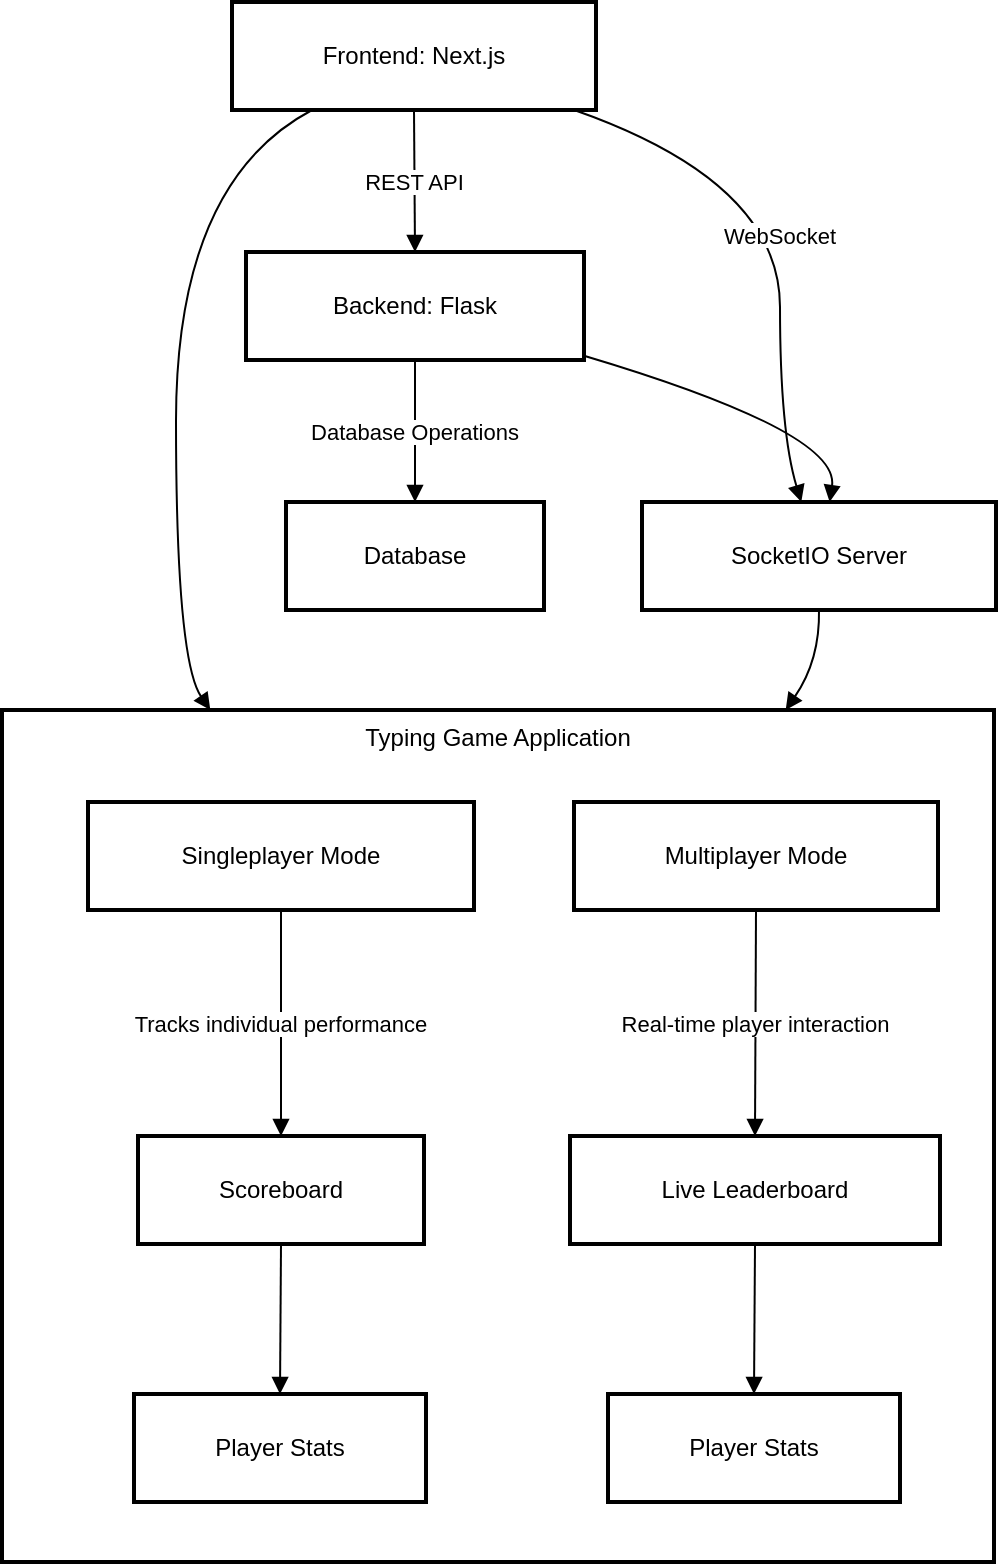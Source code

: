 <mxfile version="27.0.3">
  <diagram name="Page-1" id="qD2Lgh58-2oUWOc1vqQ1">
    <mxGraphModel>
      <root>
        <mxCell id="0" />
        <mxCell id="1" parent="0" />
        <mxCell id="2" value="Typing Game Application" style="whiteSpace=wrap;strokeWidth=2;verticalAlign=top;" vertex="1" parent="1">
          <mxGeometry x="8" y="362" width="496" height="426" as="geometry" />
        </mxCell>
        <mxCell id="3" value="Singleplayer Mode" style="whiteSpace=wrap;strokeWidth=2;" vertex="1" parent="2">
          <mxGeometry x="43" y="46" width="193" height="54" as="geometry" />
        </mxCell>
        <mxCell id="4" value="Scoreboard" style="whiteSpace=wrap;strokeWidth=2;" vertex="1" parent="2">
          <mxGeometry x="68" y="213" width="143" height="54" as="geometry" />
        </mxCell>
        <mxCell id="5" value="Multiplayer Mode" style="whiteSpace=wrap;strokeWidth=2;" vertex="1" parent="2">
          <mxGeometry x="286" y="46" width="182" height="54" as="geometry" />
        </mxCell>
        <mxCell id="6" value="Live Leaderboard" style="whiteSpace=wrap;strokeWidth=2;" vertex="1" parent="2">
          <mxGeometry x="284" y="213" width="185" height="54" as="geometry" />
        </mxCell>
        <mxCell id="7" value="Player Stats" style="whiteSpace=wrap;strokeWidth=2;" vertex="1" parent="2">
          <mxGeometry x="66" y="342" width="146" height="54" as="geometry" />
        </mxCell>
        <mxCell id="8" value="Player Stats" style="whiteSpace=wrap;strokeWidth=2;" vertex="1" parent="2">
          <mxGeometry x="303" y="342" width="146" height="54" as="geometry" />
        </mxCell>
        <mxCell id="9" value="Tracks individual performance" style="curved=1;startArrow=none;endArrow=block;exitX=0.5;exitY=0.99;entryX=0.5;entryY=0;" edge="1" parent="2" source="3" target="4">
          <mxGeometry relative="1" as="geometry">
            <Array as="points" />
          </mxGeometry>
        </mxCell>
        <mxCell id="10" value="Real-time player interaction" style="curved=1;startArrow=none;endArrow=block;exitX=0.5;exitY=0.99;entryX=0.5;entryY=0;" edge="1" parent="2" source="5" target="6">
          <mxGeometry relative="1" as="geometry">
            <Array as="points" />
          </mxGeometry>
        </mxCell>
        <mxCell id="11" value="" style="curved=1;startArrow=none;endArrow=block;exitX=0.5;exitY=1;entryX=0.5;entryY=0;" edge="1" parent="2" source="4" target="7">
          <mxGeometry relative="1" as="geometry">
            <Array as="points" />
          </mxGeometry>
        </mxCell>
        <mxCell id="12" value="" style="curved=1;startArrow=none;endArrow=block;exitX=0.5;exitY=1;entryX=0.5;entryY=0;" edge="1" parent="2" source="6" target="8">
          <mxGeometry relative="1" as="geometry">
            <Array as="points" />
          </mxGeometry>
        </mxCell>
        <mxCell id="13" value="Frontend: Next.js" style="whiteSpace=wrap;strokeWidth=2;" vertex="1" parent="1">
          <mxGeometry x="123" y="8" width="182" height="54" as="geometry" />
        </mxCell>
        <mxCell id="14" value="Backend: Flask" style="whiteSpace=wrap;strokeWidth=2;" vertex="1" parent="1">
          <mxGeometry x="130" y="133" width="169" height="54" as="geometry" />
        </mxCell>
        <mxCell id="15" value="SocketIO Server" style="whiteSpace=wrap;strokeWidth=2;" vertex="1" parent="1">
          <mxGeometry x="328" y="258" width="177" height="54" as="geometry" />
        </mxCell>
        <mxCell id="16" value="Database" style="whiteSpace=wrap;strokeWidth=2;" vertex="1" parent="1">
          <mxGeometry x="150" y="258" width="129" height="54" as="geometry" />
        </mxCell>
        <mxCell id="17" value="REST API" style="curved=1;startArrow=none;endArrow=block;exitX=0.5;exitY=1;entryX=0.5;entryY=0;" edge="1" parent="1" source="13" target="14">
          <mxGeometry relative="1" as="geometry">
            <Array as="points" />
          </mxGeometry>
        </mxCell>
        <mxCell id="18" value="WebSocket" style="curved=1;startArrow=none;endArrow=block;exitX=0.94;exitY=1;entryX=0.45;entryY=0;" edge="1" parent="1" source="13" target="15">
          <mxGeometry relative="1" as="geometry">
            <Array as="points">
              <mxPoint x="397" y="98" />
              <mxPoint x="397" y="223" />
            </Array>
          </mxGeometry>
        </mxCell>
        <mxCell id="19" value="" style="curved=1;startArrow=none;endArrow=block;exitX=1;exitY=0.96;entryX=0.53;entryY=0;" edge="1" parent="1" source="14" target="15">
          <mxGeometry relative="1" as="geometry">
            <Array as="points">
              <mxPoint x="427" y="223" />
            </Array>
          </mxGeometry>
        </mxCell>
        <mxCell id="20" value="Database Operations" style="curved=1;startArrow=none;endArrow=block;exitX=0.5;exitY=1;entryX=0.5;entryY=0;" edge="1" parent="1" source="14" target="16">
          <mxGeometry relative="1" as="geometry">
            <Array as="points" />
          </mxGeometry>
        </mxCell>
        <mxCell id="21" value="" style="curved=1;startArrow=none;endArrow=block;exitX=0.22;exitY=1;entryX=0.21;entryY=0;" edge="1" parent="1" source="13" target="2">
          <mxGeometry relative="1" as="geometry">
            <Array as="points">
              <mxPoint x="95" y="98" />
              <mxPoint x="95" y="337" />
            </Array>
          </mxGeometry>
        </mxCell>
        <mxCell id="22" value="" style="curved=1;startArrow=none;endArrow=block;exitX=0.5;exitY=1;entryX=0.79;entryY=0;" edge="1" parent="1" source="15" target="2">
          <mxGeometry relative="1" as="geometry">
            <Array as="points">
              <mxPoint x="417" y="337" />
            </Array>
          </mxGeometry>
        </mxCell>
      </root>
    </mxGraphModel>
  </diagram>
</mxfile>
